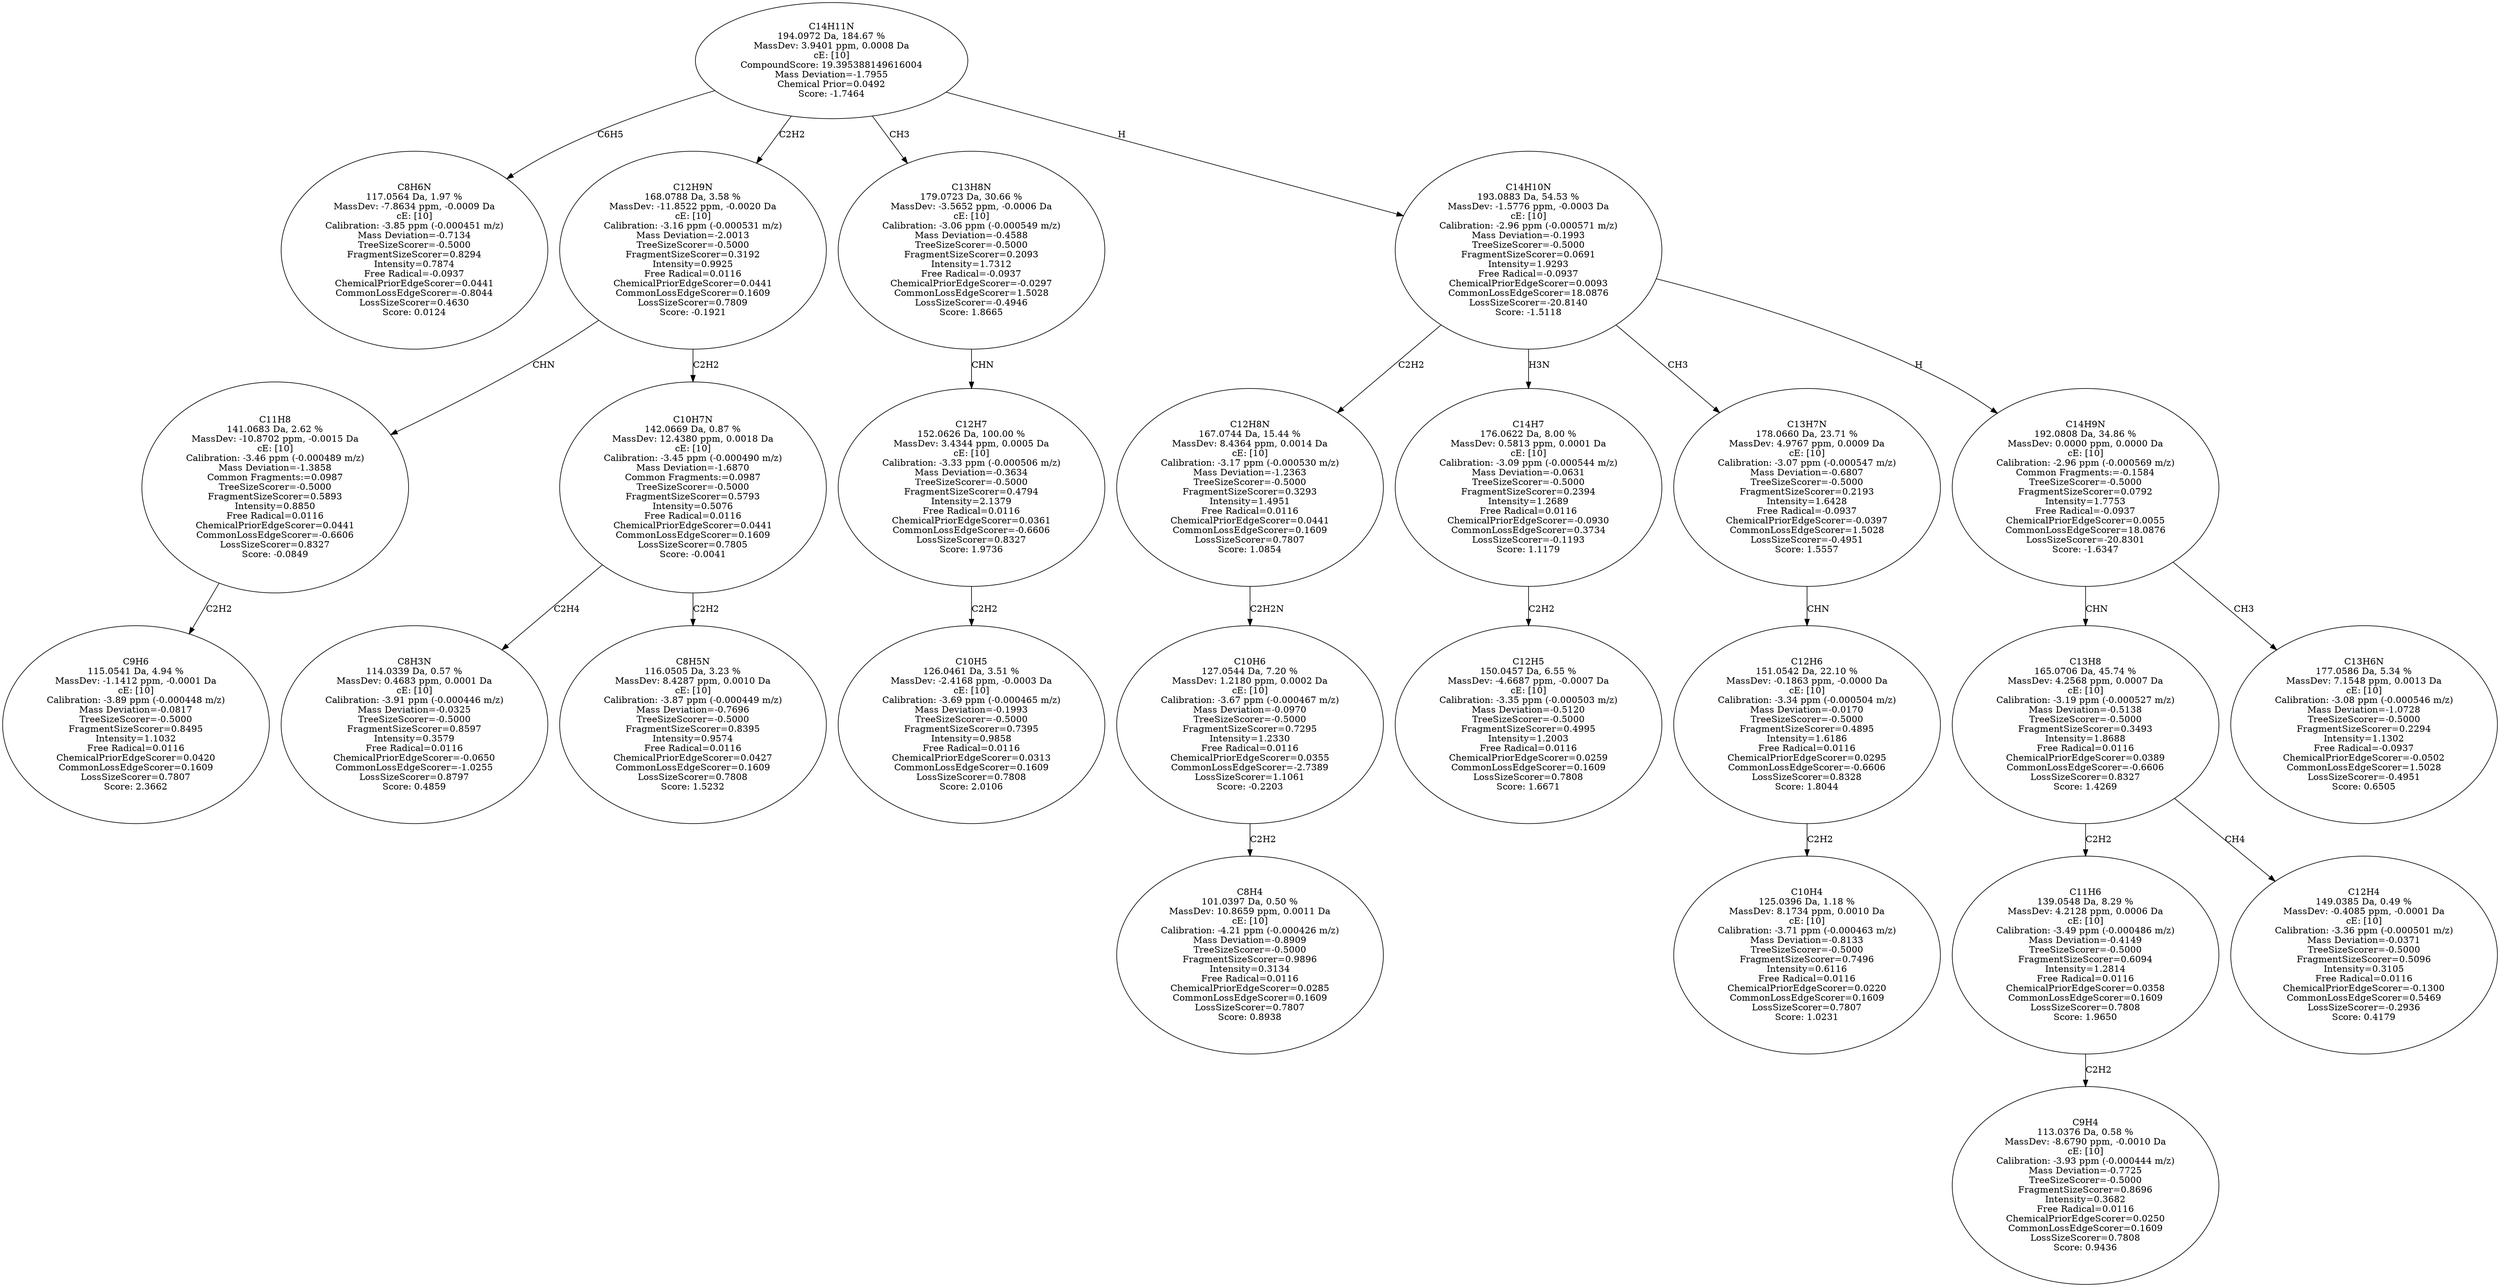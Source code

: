 strict digraph {
v1 [label="C8H6N\n117.0564 Da, 1.97 %\nMassDev: -7.8634 ppm, -0.0009 Da\ncE: [10]\nCalibration: -3.85 ppm (-0.000451 m/z)\nMass Deviation=-0.7134\nTreeSizeScorer=-0.5000\nFragmentSizeScorer=0.8294\nIntensity=0.7874\nFree Radical=-0.0937\nChemicalPriorEdgeScorer=0.0441\nCommonLossEdgeScorer=-0.8044\nLossSizeScorer=0.4630\nScore: 0.0124"];
v2 [label="C9H6\n115.0541 Da, 4.94 %\nMassDev: -1.1412 ppm, -0.0001 Da\ncE: [10]\nCalibration: -3.89 ppm (-0.000448 m/z)\nMass Deviation=-0.0817\nTreeSizeScorer=-0.5000\nFragmentSizeScorer=0.8495\nIntensity=1.1032\nFree Radical=0.0116\nChemicalPriorEdgeScorer=0.0420\nCommonLossEdgeScorer=0.1609\nLossSizeScorer=0.7807\nScore: 2.3662"];
v3 [label="C11H8\n141.0683 Da, 2.62 %\nMassDev: -10.8702 ppm, -0.0015 Da\ncE: [10]\nCalibration: -3.46 ppm (-0.000489 m/z)\nMass Deviation=-1.3858\nCommon Fragments:=0.0987\nTreeSizeScorer=-0.5000\nFragmentSizeScorer=0.5893\nIntensity=0.8850\nFree Radical=0.0116\nChemicalPriorEdgeScorer=0.0441\nCommonLossEdgeScorer=-0.6606\nLossSizeScorer=0.8327\nScore: -0.0849"];
v4 [label="C8H3N\n114.0339 Da, 0.57 %\nMassDev: 0.4683 ppm, 0.0001 Da\ncE: [10]\nCalibration: -3.91 ppm (-0.000446 m/z)\nMass Deviation=-0.0325\nTreeSizeScorer=-0.5000\nFragmentSizeScorer=0.8597\nIntensity=0.3579\nFree Radical=0.0116\nChemicalPriorEdgeScorer=-0.0650\nCommonLossEdgeScorer=-1.0255\nLossSizeScorer=0.8797\nScore: 0.4859"];
v5 [label="C8H5N\n116.0505 Da, 3.23 %\nMassDev: 8.4287 ppm, 0.0010 Da\ncE: [10]\nCalibration: -3.87 ppm (-0.000449 m/z)\nMass Deviation=-0.7696\nTreeSizeScorer=-0.5000\nFragmentSizeScorer=0.8395\nIntensity=0.9574\nFree Radical=0.0116\nChemicalPriorEdgeScorer=0.0427\nCommonLossEdgeScorer=0.1609\nLossSizeScorer=0.7808\nScore: 1.5232"];
v6 [label="C10H7N\n142.0669 Da, 0.87 %\nMassDev: 12.4380 ppm, 0.0018 Da\ncE: [10]\nCalibration: -3.45 ppm (-0.000490 m/z)\nMass Deviation=-1.6870\nCommon Fragments:=0.0987\nTreeSizeScorer=-0.5000\nFragmentSizeScorer=0.5793\nIntensity=0.5076\nFree Radical=0.0116\nChemicalPriorEdgeScorer=0.0441\nCommonLossEdgeScorer=0.1609\nLossSizeScorer=0.7805\nScore: -0.0041"];
v7 [label="C12H9N\n168.0788 Da, 3.58 %\nMassDev: -11.8522 ppm, -0.0020 Da\ncE: [10]\nCalibration: -3.16 ppm (-0.000531 m/z)\nMass Deviation=-2.0013\nTreeSizeScorer=-0.5000\nFragmentSizeScorer=0.3192\nIntensity=0.9925\nFree Radical=0.0116\nChemicalPriorEdgeScorer=0.0441\nCommonLossEdgeScorer=0.1609\nLossSizeScorer=0.7809\nScore: -0.1921"];
v8 [label="C10H5\n126.0461 Da, 3.51 %\nMassDev: -2.4168 ppm, -0.0003 Da\ncE: [10]\nCalibration: -3.69 ppm (-0.000465 m/z)\nMass Deviation=-0.1993\nTreeSizeScorer=-0.5000\nFragmentSizeScorer=0.7395\nIntensity=0.9858\nFree Radical=0.0116\nChemicalPriorEdgeScorer=0.0313\nCommonLossEdgeScorer=0.1609\nLossSizeScorer=0.7808\nScore: 2.0106"];
v9 [label="C12H7\n152.0626 Da, 100.00 %\nMassDev: 3.4344 ppm, 0.0005 Da\ncE: [10]\nCalibration: -3.33 ppm (-0.000506 m/z)\nMass Deviation=-0.3634\nTreeSizeScorer=-0.5000\nFragmentSizeScorer=0.4794\nIntensity=2.1379\nFree Radical=0.0116\nChemicalPriorEdgeScorer=0.0361\nCommonLossEdgeScorer=-0.6606\nLossSizeScorer=0.8327\nScore: 1.9736"];
v10 [label="C13H8N\n179.0723 Da, 30.66 %\nMassDev: -3.5652 ppm, -0.0006 Da\ncE: [10]\nCalibration: -3.06 ppm (-0.000549 m/z)\nMass Deviation=-0.4588\nTreeSizeScorer=-0.5000\nFragmentSizeScorer=0.2093\nIntensity=1.7312\nFree Radical=-0.0937\nChemicalPriorEdgeScorer=-0.0297\nCommonLossEdgeScorer=1.5028\nLossSizeScorer=-0.4946\nScore: 1.8665"];
v11 [label="C8H4\n101.0397 Da, 0.50 %\nMassDev: 10.8659 ppm, 0.0011 Da\ncE: [10]\nCalibration: -4.21 ppm (-0.000426 m/z)\nMass Deviation=-0.8909\nTreeSizeScorer=-0.5000\nFragmentSizeScorer=0.9896\nIntensity=0.3134\nFree Radical=0.0116\nChemicalPriorEdgeScorer=0.0285\nCommonLossEdgeScorer=0.1609\nLossSizeScorer=0.7807\nScore: 0.8938"];
v12 [label="C10H6\n127.0544 Da, 7.20 %\nMassDev: 1.2180 ppm, 0.0002 Da\ncE: [10]\nCalibration: -3.67 ppm (-0.000467 m/z)\nMass Deviation=-0.0970\nTreeSizeScorer=-0.5000\nFragmentSizeScorer=0.7295\nIntensity=1.2330\nFree Radical=0.0116\nChemicalPriorEdgeScorer=0.0355\nCommonLossEdgeScorer=-2.7389\nLossSizeScorer=1.1061\nScore: -0.2203"];
v13 [label="C12H8N\n167.0744 Da, 15.44 %\nMassDev: 8.4364 ppm, 0.0014 Da\ncE: [10]\nCalibration: -3.17 ppm (-0.000530 m/z)\nMass Deviation=-1.2363\nTreeSizeScorer=-0.5000\nFragmentSizeScorer=0.3293\nIntensity=1.4951\nFree Radical=0.0116\nChemicalPriorEdgeScorer=0.0441\nCommonLossEdgeScorer=0.1609\nLossSizeScorer=0.7807\nScore: 1.0854"];
v14 [label="C12H5\n150.0457 Da, 6.55 %\nMassDev: -4.6687 ppm, -0.0007 Da\ncE: [10]\nCalibration: -3.35 ppm (-0.000503 m/z)\nMass Deviation=-0.5120\nTreeSizeScorer=-0.5000\nFragmentSizeScorer=0.4995\nIntensity=1.2003\nFree Radical=0.0116\nChemicalPriorEdgeScorer=0.0259\nCommonLossEdgeScorer=0.1609\nLossSizeScorer=0.7808\nScore: 1.6671"];
v15 [label="C14H7\n176.0622 Da, 8.00 %\nMassDev: 0.5813 ppm, 0.0001 Da\ncE: [10]\nCalibration: -3.09 ppm (-0.000544 m/z)\nMass Deviation=-0.0631\nTreeSizeScorer=-0.5000\nFragmentSizeScorer=0.2394\nIntensity=1.2689\nFree Radical=0.0116\nChemicalPriorEdgeScorer=-0.0930\nCommonLossEdgeScorer=0.3734\nLossSizeScorer=-0.1193\nScore: 1.1179"];
v16 [label="C10H4\n125.0396 Da, 1.18 %\nMassDev: 8.1734 ppm, 0.0010 Da\ncE: [10]\nCalibration: -3.71 ppm (-0.000463 m/z)\nMass Deviation=-0.8133\nTreeSizeScorer=-0.5000\nFragmentSizeScorer=0.7496\nIntensity=0.6116\nFree Radical=0.0116\nChemicalPriorEdgeScorer=0.0220\nCommonLossEdgeScorer=0.1609\nLossSizeScorer=0.7807\nScore: 1.0231"];
v17 [label="C12H6\n151.0542 Da, 22.10 %\nMassDev: -0.1863 ppm, -0.0000 Da\ncE: [10]\nCalibration: -3.34 ppm (-0.000504 m/z)\nMass Deviation=-0.0170\nTreeSizeScorer=-0.5000\nFragmentSizeScorer=0.4895\nIntensity=1.6186\nFree Radical=0.0116\nChemicalPriorEdgeScorer=0.0295\nCommonLossEdgeScorer=-0.6606\nLossSizeScorer=0.8328\nScore: 1.8044"];
v18 [label="C13H7N\n178.0660 Da, 23.71 %\nMassDev: 4.9767 ppm, 0.0009 Da\ncE: [10]\nCalibration: -3.07 ppm (-0.000547 m/z)\nMass Deviation=-0.6807\nTreeSizeScorer=-0.5000\nFragmentSizeScorer=0.2193\nIntensity=1.6428\nFree Radical=-0.0937\nChemicalPriorEdgeScorer=-0.0397\nCommonLossEdgeScorer=1.5028\nLossSizeScorer=-0.4951\nScore: 1.5557"];
v19 [label="C9H4\n113.0376 Da, 0.58 %\nMassDev: -8.6790 ppm, -0.0010 Da\ncE: [10]\nCalibration: -3.93 ppm (-0.000444 m/z)\nMass Deviation=-0.7725\nTreeSizeScorer=-0.5000\nFragmentSizeScorer=0.8696\nIntensity=0.3682\nFree Radical=0.0116\nChemicalPriorEdgeScorer=0.0250\nCommonLossEdgeScorer=0.1609\nLossSizeScorer=0.7808\nScore: 0.9436"];
v20 [label="C11H6\n139.0548 Da, 8.29 %\nMassDev: 4.2128 ppm, 0.0006 Da\ncE: [10]\nCalibration: -3.49 ppm (-0.000486 m/z)\nMass Deviation=-0.4149\nTreeSizeScorer=-0.5000\nFragmentSizeScorer=0.6094\nIntensity=1.2814\nFree Radical=0.0116\nChemicalPriorEdgeScorer=0.0358\nCommonLossEdgeScorer=0.1609\nLossSizeScorer=0.7808\nScore: 1.9650"];
v21 [label="C12H4\n149.0385 Da, 0.49 %\nMassDev: -0.4085 ppm, -0.0001 Da\ncE: [10]\nCalibration: -3.36 ppm (-0.000501 m/z)\nMass Deviation=-0.0371\nTreeSizeScorer=-0.5000\nFragmentSizeScorer=0.5096\nIntensity=0.3105\nFree Radical=0.0116\nChemicalPriorEdgeScorer=-0.1300\nCommonLossEdgeScorer=0.5469\nLossSizeScorer=-0.2936\nScore: 0.4179"];
v22 [label="C13H8\n165.0706 Da, 45.74 %\nMassDev: 4.2568 ppm, 0.0007 Da\ncE: [10]\nCalibration: -3.19 ppm (-0.000527 m/z)\nMass Deviation=-0.5138\nTreeSizeScorer=-0.5000\nFragmentSizeScorer=0.3493\nIntensity=1.8688\nFree Radical=0.0116\nChemicalPriorEdgeScorer=0.0389\nCommonLossEdgeScorer=-0.6606\nLossSizeScorer=0.8327\nScore: 1.4269"];
v23 [label="C13H6N\n177.0586 Da, 5.34 %\nMassDev: 7.1548 ppm, 0.0013 Da\ncE: [10]\nCalibration: -3.08 ppm (-0.000546 m/z)\nMass Deviation=-1.0728\nTreeSizeScorer=-0.5000\nFragmentSizeScorer=0.2294\nIntensity=1.1302\nFree Radical=-0.0937\nChemicalPriorEdgeScorer=-0.0502\nCommonLossEdgeScorer=1.5028\nLossSizeScorer=-0.4951\nScore: 0.6505"];
v24 [label="C14H9N\n192.0808 Da, 34.86 %\nMassDev: 0.0000 ppm, 0.0000 Da\ncE: [10]\nCalibration: -2.96 ppm (-0.000569 m/z)\nCommon Fragments:=-0.1584\nTreeSizeScorer=-0.5000\nFragmentSizeScorer=0.0792\nIntensity=1.7753\nFree Radical=-0.0937\nChemicalPriorEdgeScorer=0.0055\nCommonLossEdgeScorer=18.0876\nLossSizeScorer=-20.8301\nScore: -1.6347"];
v25 [label="C14H10N\n193.0883 Da, 54.53 %\nMassDev: -1.5776 ppm, -0.0003 Da\ncE: [10]\nCalibration: -2.96 ppm (-0.000571 m/z)\nMass Deviation=-0.1993\nTreeSizeScorer=-0.5000\nFragmentSizeScorer=0.0691\nIntensity=1.9293\nFree Radical=-0.0937\nChemicalPriorEdgeScorer=0.0093\nCommonLossEdgeScorer=18.0876\nLossSizeScorer=-20.8140\nScore: -1.5118"];
v26 [label="C14H11N\n194.0972 Da, 184.67 %\nMassDev: 3.9401 ppm, 0.0008 Da\ncE: [10]\nCompoundScore: 19.395388149616004\nMass Deviation=-1.7955\nChemical Prior=0.0492\nScore: -1.7464"];
v26 -> v1 [label="C6H5"];
v3 -> v2 [label="C2H2"];
v7 -> v3 [label="CHN"];
v6 -> v4 [label="C2H4"];
v6 -> v5 [label="C2H2"];
v7 -> v6 [label="C2H2"];
v26 -> v7 [label="C2H2"];
v9 -> v8 [label="C2H2"];
v10 -> v9 [label="CHN"];
v26 -> v10 [label="CH3"];
v12 -> v11 [label="C2H2"];
v13 -> v12 [label="C2H2N"];
v25 -> v13 [label="C2H2"];
v15 -> v14 [label="C2H2"];
v25 -> v15 [label="H3N"];
v17 -> v16 [label="C2H2"];
v18 -> v17 [label="CHN"];
v25 -> v18 [label="CH3"];
v20 -> v19 [label="C2H2"];
v22 -> v20 [label="C2H2"];
v22 -> v21 [label="CH4"];
v24 -> v22 [label="CHN"];
v24 -> v23 [label="CH3"];
v25 -> v24 [label="H"];
v26 -> v25 [label="H"];
}